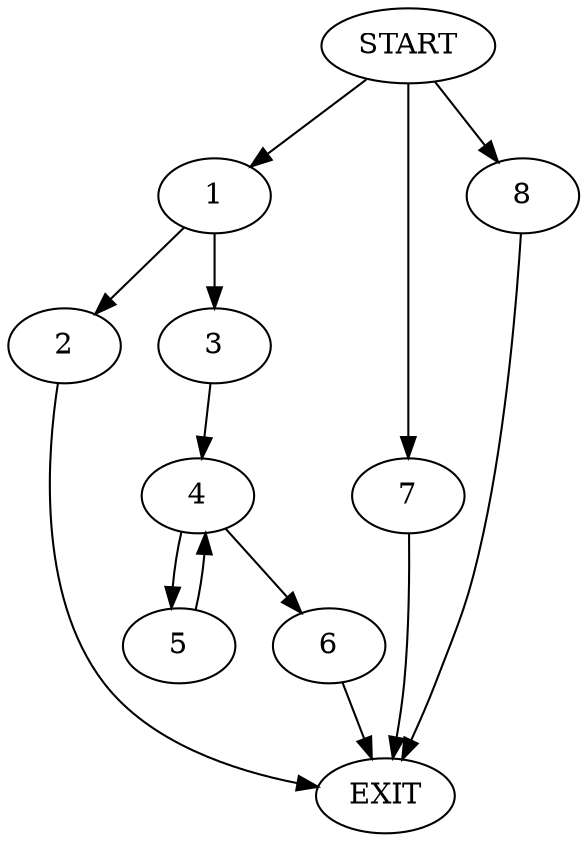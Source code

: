 digraph {
0 [label="START"]
9 [label="EXIT"]
0 -> 1
1 -> 2
1 -> 3
3 -> 4
2 -> 9
4 -> 5
4 -> 6
0 -> 7
7 -> 9
5 -> 4
6 -> 9
0 -> 8
8 -> 9
}
